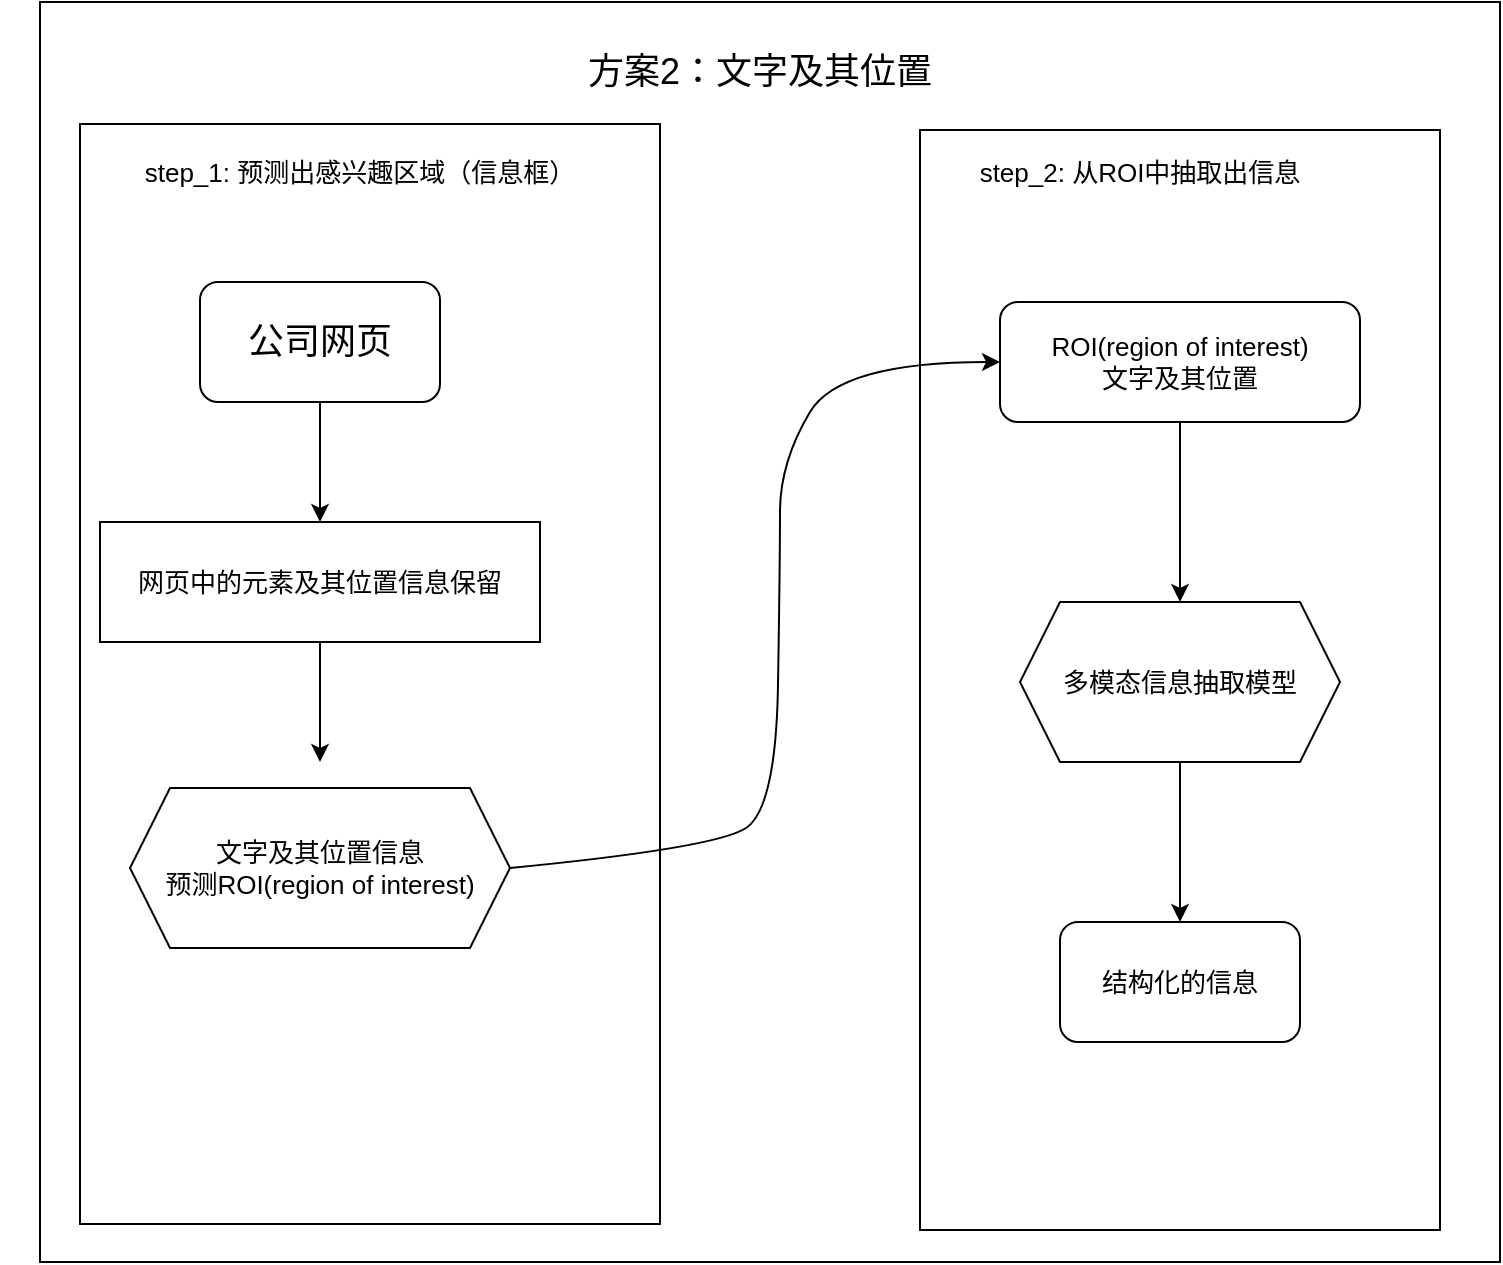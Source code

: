 <mxfile version="20.8.3" type="github">
  <diagram id="ySaa00MwmUOIAeSgSrXe" name="第 1 页">
    <mxGraphModel dx="1434" dy="764" grid="1" gridSize="10" guides="1" tooltips="1" connect="1" arrows="1" fold="1" page="1" pageScale="1" pageWidth="827" pageHeight="1169" math="0" shadow="0">
      <root>
        <mxCell id="0" />
        <mxCell id="1" parent="0" />
        <mxCell id="HUXK9qwuB7ezuotUVxXe-1" value="" style="rounded=0;whiteSpace=wrap;html=1;fontSize=18;" vertex="1" parent="1">
          <mxGeometry x="52" y="57" width="730" height="630" as="geometry" />
        </mxCell>
        <mxCell id="HUXK9qwuB7ezuotUVxXe-2" value="" style="rounded=0;whiteSpace=wrap;html=1;fontSize=18;" vertex="1" parent="1">
          <mxGeometry x="492" y="121" width="260" height="550" as="geometry" />
        </mxCell>
        <mxCell id="HUXK9qwuB7ezuotUVxXe-3" value="" style="rounded=0;whiteSpace=wrap;html=1;fontSize=18;" vertex="1" parent="1">
          <mxGeometry x="72" y="118" width="290" height="550" as="geometry" />
        </mxCell>
        <mxCell id="HUXK9qwuB7ezuotUVxXe-4" value="" style="edgeStyle=orthogonalEdgeStyle;rounded=0;orthogonalLoop=1;jettySize=auto;html=1;fontSize=18;" edge="1" parent="1" source="HUXK9qwuB7ezuotUVxXe-5" target="HUXK9qwuB7ezuotUVxXe-7">
          <mxGeometry relative="1" as="geometry" />
        </mxCell>
        <mxCell id="HUXK9qwuB7ezuotUVxXe-5" value="&lt;font style=&quot;font-size: 18px;&quot;&gt;公司网页&lt;/font&gt;" style="rounded=1;whiteSpace=wrap;html=1;" vertex="1" parent="1">
          <mxGeometry x="132" y="197" width="120" height="60" as="geometry" />
        </mxCell>
        <mxCell id="HUXK9qwuB7ezuotUVxXe-6" value="" style="edgeStyle=orthogonalEdgeStyle;rounded=0;orthogonalLoop=1;jettySize=auto;html=1;fontSize=18;" edge="1" parent="1" source="HUXK9qwuB7ezuotUVxXe-7">
          <mxGeometry relative="1" as="geometry">
            <mxPoint x="192" y="437" as="targetPoint" />
          </mxGeometry>
        </mxCell>
        <mxCell id="HUXK9qwuB7ezuotUVxXe-7" value="&lt;font style=&quot;font-size: 13px;&quot;&gt;网页中的元素及其位置信息保留&lt;/font&gt;" style="rounded=0;whiteSpace=wrap;html=1;" vertex="1" parent="1">
          <mxGeometry x="82" y="317" width="220" height="60" as="geometry" />
        </mxCell>
        <mxCell id="HUXK9qwuB7ezuotUVxXe-8" value="文字及其位置信息&lt;br&gt;预测ROI(region of interest)" style="shape=hexagon;perimeter=hexagonPerimeter2;whiteSpace=wrap;html=1;fixedSize=1;fontSize=13;" vertex="1" parent="1">
          <mxGeometry x="97" y="450" width="190" height="80" as="geometry" />
        </mxCell>
        <mxCell id="HUXK9qwuB7ezuotUVxXe-11" value="" style="edgeStyle=orthogonalEdgeStyle;rounded=0;orthogonalLoop=1;jettySize=auto;html=1;fontSize=18;" edge="1" parent="1" source="HUXK9qwuB7ezuotUVxXe-12" target="HUXK9qwuB7ezuotUVxXe-16">
          <mxGeometry relative="1" as="geometry" />
        </mxCell>
        <mxCell id="HUXK9qwuB7ezuotUVxXe-12" value="ROI(region of interest)&lt;br&gt;文字及其位置" style="rounded=1;whiteSpace=wrap;html=1;fontSize=13;" vertex="1" parent="1">
          <mxGeometry x="532" y="207" width="180" height="60" as="geometry" />
        </mxCell>
        <mxCell id="HUXK9qwuB7ezuotUVxXe-13" value="&lt;font style=&quot;font-size: 13px;&quot;&gt;step_1: 预测出感兴趣区域（信息框）&lt;/font&gt;" style="text;html=1;strokeColor=none;fillColor=none;align=center;verticalAlign=middle;whiteSpace=wrap;rounded=0;fontSize=13;" vertex="1" parent="1">
          <mxGeometry x="32" y="127" width="360" height="30" as="geometry" />
        </mxCell>
        <mxCell id="HUXK9qwuB7ezuotUVxXe-14" value="&lt;font style=&quot;font-size: 13px;&quot;&gt;step_2: 从ROI中抽取出信息&lt;/font&gt;" style="text;html=1;strokeColor=none;fillColor=none;align=center;verticalAlign=middle;whiteSpace=wrap;rounded=0;fontSize=13;" vertex="1" parent="1">
          <mxGeometry x="422" y="127" width="360" height="30" as="geometry" />
        </mxCell>
        <mxCell id="HUXK9qwuB7ezuotUVxXe-15" value="" style="edgeStyle=orthogonalEdgeStyle;rounded=0;orthogonalLoop=1;jettySize=auto;html=1;fontSize=18;" edge="1" parent="1" source="HUXK9qwuB7ezuotUVxXe-16" target="HUXK9qwuB7ezuotUVxXe-17">
          <mxGeometry relative="1" as="geometry" />
        </mxCell>
        <mxCell id="HUXK9qwuB7ezuotUVxXe-16" value="多模态信息抽取模型" style="shape=hexagon;perimeter=hexagonPerimeter2;whiteSpace=wrap;html=1;fixedSize=1;fontSize=13;" vertex="1" parent="1">
          <mxGeometry x="542" y="357" width="160" height="80" as="geometry" />
        </mxCell>
        <mxCell id="HUXK9qwuB7ezuotUVxXe-17" value="结构化的信息" style="rounded=1;whiteSpace=wrap;html=1;fontSize=13;" vertex="1" parent="1">
          <mxGeometry x="562" y="517" width="120" height="60" as="geometry" />
        </mxCell>
        <mxCell id="HUXK9qwuB7ezuotUVxXe-18" value="&lt;font style=&quot;font-size: 18px;&quot;&gt;方案2：文字及其位置&lt;/font&gt;" style="text;html=1;strokeColor=none;fillColor=none;align=center;verticalAlign=middle;whiteSpace=wrap;rounded=0;fontSize=13;" vertex="1" parent="1">
          <mxGeometry x="242" y="77" width="340" height="30" as="geometry" />
        </mxCell>
        <mxCell id="HUXK9qwuB7ezuotUVxXe-19" value="" style="curved=1;endArrow=classic;html=1;rounded=0;fontSize=18;exitX=1;exitY=0.5;exitDx=0;exitDy=0;entryX=0;entryY=0.5;entryDx=0;entryDy=0;" edge="1" parent="1" source="HUXK9qwuB7ezuotUVxXe-8" target="HUXK9qwuB7ezuotUVxXe-12">
          <mxGeometry width="50" height="50" relative="1" as="geometry">
            <mxPoint x="242" y="487" as="sourcePoint" />
            <mxPoint x="292" y="437" as="targetPoint" />
            <Array as="points">
              <mxPoint x="390" y="480" />
              <mxPoint x="420" y="460" />
              <mxPoint x="422" y="337" />
              <mxPoint x="422" y="287" />
              <mxPoint x="452" y="237" />
            </Array>
          </mxGeometry>
        </mxCell>
      </root>
    </mxGraphModel>
  </diagram>
</mxfile>
